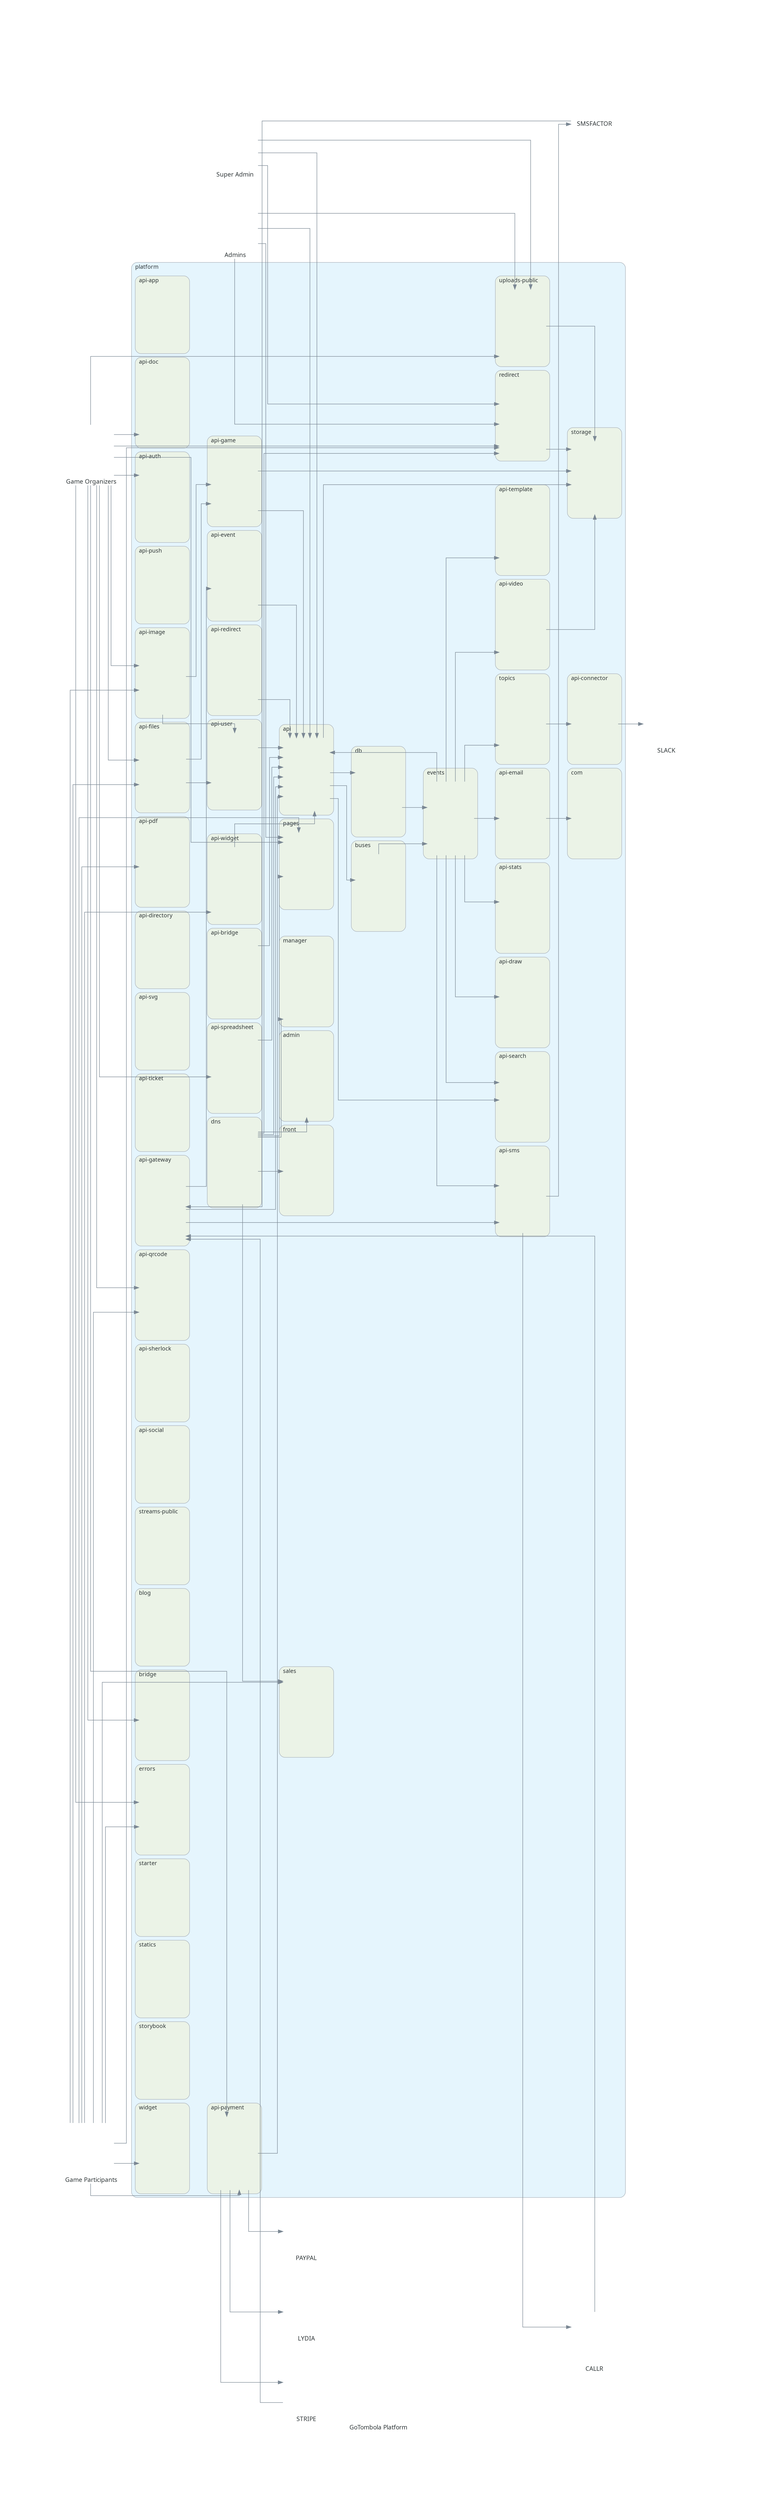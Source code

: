 digraph root {
	fontcolor="#2D3436";
	fontname="Sans-Serif";
	fontsize=13;
	label="GoTombola Platform";
	nodesep=0.6;
	pad=2;
	rankdir=LR;
	ranksep=0.75;
	splines=ortho;
	zlrqeusx->cweihvva[ color="#7B8894", dir=forward, fontcolor="#2D3436", fontname="Sans-Serif", fontsize=13 ];
	vtegytbz->ndfjffea[ color="#7B8894", dir=forward, fontcolor="#2D3436", fontname="Sans-Serif", fontsize=13 ];
	vtegytbz->omzfkkko[ color="#7B8894", dir=forward, fontcolor="#2D3436", fontname="Sans-Serif", fontsize=13 ];
	pwriyvpp->cweihvva[ color="#7B8894", dir=forward, fontcolor="#2D3436", fontname="Sans-Serif", fontsize=13 ];
	dshppzwz->awrobtlr[ color="#7B8894", dir=forward, fontcolor="#2D3436", fontname="Sans-Serif", fontsize=13 ];
	ndfjffea->yujkapzx[ color="#7B8894", dir=forward, fontcolor="#2D3436", fontname="Sans-Serif", fontsize=13 ];
	tvgnqexq->anqddglo[ color="#7B8894", dir=forward, fontcolor="#2D3436", fontname="Sans-Serif", fontsize=13 ];
	jtnekpcm->ydmuovns[ color="#7B8894", dir=forward, fontcolor="#2D3436", fontname="Sans-Serif", fontsize=13 ];
	jtnekpcm->vusjogva[ color="#7B8894", dir=forward, fontcolor="#2D3436", fontname="Sans-Serif", fontsize=13 ];
	psamqgad->yujkapzx[ color="#7B8894", dir=forward, fontcolor="#2D3436", fontname="Sans-Serif", fontsize=13 ];
	ehuibsit->lmcgrkta[ color="#7B8894", dir=forward, fontcolor="#2D3436", fontname="Sans-Serif", fontsize=13 ];
	lmcgrkta->hqeeugts[ color="#7B8894", dir=forward, fontcolor="#2D3436", fontname="Sans-Serif", fontsize=13 ];
	jjrbdcaw->jtnekpcm[ color="#7B8894", dir=forward, fontcolor="#2D3436", fontname="Sans-Serif", fontsize=13 ];
	pwriyvpp->jbenpkwd[ color="#7B8894", dir=forward, fontcolor="#2D3436", fontname="Sans-Serif", fontsize=13 ];
	jjrbdcaw->atoqwnqq[ color="#7B8894", dir=forward, fontcolor="#2D3436", fontname="Sans-Serif", fontsize=13 ];
	zlrqeusx->lcrdkknx[ color="#7B8894", dir=forward, fontcolor="#2D3436", fontname="Sans-Serif", fontsize=13 ];
	lmcgrkta->jtnekpcm[ color="#7B8894", dir=forward, fontcolor="#2D3436", fontname="Sans-Serif", fontsize=13 ];
	asurholl->psamqgad[ color="#7B8894", dir=forward, fontcolor="#2D3436", fontname="Sans-Serif", fontsize=13 ];
	zqvtewfi->dnjisxty[ color="#7B8894", dir=forward, fontcolor="#2D3436", fontname="Sans-Serif", fontsize=13 ];
	zlrqeusx->bvdbpedo[ color="#7B8894", dir=forward, fontcolor="#2D3436", fontname="Sans-Serif", fontsize=13 ];
	fzhdocra->jjrbdcaw[ color="#7B8894", dir=forward, fontcolor="#2D3436", fontname="Sans-Serif", fontsize=13 ];
	asurholl->vyfsjzle[ color="#7B8894", dir=forward, fontcolor="#2D3436", fontname="Sans-Serif", fontsize=13 ];
	pwriyvpp->psamqgad[ color="#7B8894", dir=forward, fontcolor="#2D3436", fontname="Sans-Serif", fontsize=13 ];
	jjrbdcaw->dshppzwz[ color="#7B8894", dir=forward, fontcolor="#2D3436", fontname="Sans-Serif", fontsize=13 ];
	asurholl->vtegytbz[ color="#7B8894", dir=forward, fontcolor="#2D3436", fontname="Sans-Serif", fontsize=13 ];
	dhlqnzpm->zdkdrcas[ color="#7B8894", dir=forward, fontcolor="#2D3436", fontname="Sans-Serif", fontsize=13 ];
	zlrqeusx->ryautnxf[ color="#7B8894", dir=forward, fontcolor="#2D3436", fontname="Sans-Serif", fontsize=13 ];
	zlrqeusx->twtcwvmv[ color="#7B8894", dir=forward, fontcolor="#2D3436", fontname="Sans-Serif", fontsize=13 ];
	zlrqeusx->hsedkcmc[ color="#7B8894", dir=forward, fontcolor="#2D3436", fontname="Sans-Serif", fontsize=13 ];
	hsedkcmc->ndfjffea[ color="#7B8894", dir=forward, fontcolor="#2D3436", fontname="Sans-Serif", fontsize=13 ];
	mxqrlfvs->atjxqula[ color="#7B8894", dir=forward, fontcolor="#2D3436", fontname="Sans-Serif", fontsize=13 ];
	vyfsjzle->tvgnqexq[ color="#7B8894", dir=forward, fontcolor="#2D3436", fontname="Sans-Serif", fontsize=13 ];
	tnmfwjht->psamqgad[ color="#7B8894", dir=forward, fontcolor="#2D3436", fontname="Sans-Serif", fontsize=13 ];
	zlrqeusx->xdyklzox[ color="#7B8894", dir=forward, fontcolor="#2D3436", fontname="Sans-Serif", fontsize=13 ];
	asurholl->xkodjtqe[ color="#7B8894", dir=forward, fontcolor="#2D3436", fontname="Sans-Serif", fontsize=13 ];
	asurholl->twtcwvmv[ color="#7B8894", dir=forward, fontcolor="#2D3436", fontname="Sans-Serif", fontsize=13 ];
	ndfjffea->tvgnqexq[ color="#7B8894", dir=forward, fontcolor="#2D3436", fontname="Sans-Serif", fontsize=13 ];
	atoqwnqq->yujkapzx[ color="#7B8894", dir=forward, fontcolor="#2D3436", fontname="Sans-Serif", fontsize=13 ];
	hqeeugts->tvgnqexq[ color="#7B8894", dir=forward, fontcolor="#2D3436", fontname="Sans-Serif", fontsize=13 ];
	mxqrlfvs->jbenpkwd[ color="#7B8894", dir=forward, fontcolor="#2D3436", fontname="Sans-Serif", fontsize=13 ];
	asurholl->hsedkcmc[ color="#7B8894", dir=forward, fontcolor="#2D3436", fontname="Sans-Serif", fontsize=13 ];
	mxqrlfvs->ryautnxf[ color="#7B8894", dir=forward, fontcolor="#2D3436", fontname="Sans-Serif", fontsize=13 ];
	zqvtewfi->eytfauxr[ color="#7B8894", dir=forward, fontcolor="#2D3436", fontname="Sans-Serif", fontsize=13 ];
	jjrbdcaw->jgrwqvuz[ color="#7B8894", dir=forward, fontcolor="#2D3436", fontname="Sans-Serif", fontsize=13 ];
	mxqrlfvs->cweihvva[ color="#7B8894", dir=forward, fontcolor="#2D3436", fontname="Sans-Serif", fontsize=13 ];
	jjrbdcaw->tvgnqexq[ color="#7B8894", dir=forward, fontcolor="#2D3436", fontname="Sans-Serif", fontsize=13 ];
	mxqrlfvs->tvgnqexq[ color="#7B8894", dir=forward, fontcolor="#2D3436", fontname="Sans-Serif", fontsize=13 ];
	eefcveek->tvgnqexq[ color="#7B8894", dir=forward, fontcolor="#2D3436", fontname="Sans-Serif", fontsize=13 ];
	anqddglo->jjrbdcaw[ color="#7B8894", dir=forward, fontcolor="#2D3436", fontname="Sans-Serif", fontsize=13 ];
	tvgnqexq->yujkapzx[ color="#7B8894", dir=forward, fontcolor="#2D3436", fontname="Sans-Serif", fontsize=13 ];
	zlrqeusx->jbenpkwd[ color="#7B8894", dir=forward, fontcolor="#2D3436", fontname="Sans-Serif", fontsize=13 ];
	zqvtewfi->ehuibsit[ color="#7B8894", dir=forward, fontcolor="#2D3436", fontname="Sans-Serif", fontsize=13 ];
	tnmfwjht->tvgnqexq[ color="#7B8894", dir=forward, fontcolor="#2D3436", fontname="Sans-Serif", fontsize=13 ];
	jjrbdcaw->dhlqnzpm[ color="#7B8894", dir=forward, fontcolor="#2D3436", fontname="Sans-Serif", fontsize=13 ];
	lmcgrkta->tvgnqexq[ color="#7B8894", dir=forward, fontcolor="#2D3436", fontname="Sans-Serif", fontsize=13 ];
	tvgnqexq->yrimqiaj[ color="#7B8894", dir=forward, fontcolor="#2D3436", fontname="Sans-Serif", fontsize=13 ];
	zlrqeusx->xkodjtqe[ color="#7B8894", dir=forward, fontcolor="#2D3436", fontname="Sans-Serif", fontsize=13 ];
	vusjogva->lmcgrkta[ color="#7B8894", dir=forward, fontcolor="#2D3436", fontname="Sans-Serif", fontsize=13 ];
	jjrbdcaw->ptbqefqi[ color="#7B8894", dir=forward, fontcolor="#2D3436", fontname="Sans-Serif", fontsize=13 ];
	hsedkcmc->omzfkkko[ color="#7B8894", dir=forward, fontcolor="#2D3436", fontname="Sans-Serif", fontsize=13 ];
	zdkdrcas->jwseicfb[ color="#7B8894", dir=forward, fontcolor="#2D3436", fontname="Sans-Serif", fontsize=13 ];
	zqvtewfi->tvgnqexq[ color="#7B8894", dir=forward, fontcolor="#2D3436", fontname="Sans-Serif", fontsize=13 ];
	jjrbdcaw->yrimqiaj[ color="#7B8894", dir=forward, fontcolor="#2D3436", fontname="Sans-Serif", fontsize=13 ];
	asurholl->jbenpkwd[ color="#7B8894", dir=forward, fontcolor="#2D3436", fontname="Sans-Serif", fontsize=13 ];
	pwriyvpp->tvgnqexq[ color="#7B8894", dir=forward, fontcolor="#2D3436", fontname="Sans-Serif", fontsize=13 ];
	mxqrlfvs->pjmjbyxu[ color="#7B8894", dir=forward, fontcolor="#2D3436", fontname="Sans-Serif", fontsize=13 ];
	tnmfwjht->cweihvva[ color="#7B8894", dir=forward, fontcolor="#2D3436", fontname="Sans-Serif", fontsize=13 ];
	asurholl->guxnheqp[ color="#7B8894", dir=forward, fontcolor="#2D3436", fontname="Sans-Serif", fontsize=13 ];
	zlrqeusx->vtegytbz[ color="#7B8894", dir=forward, fontcolor="#2D3436", fontname="Sans-Serif", fontsize=13 ];
	asurholl->cweihvva[ color="#7B8894", dir=forward, fontcolor="#2D3436", fontname="Sans-Serif", fontsize=13 ];
	asurholl->jthfrwkb[ color="#7B8894", dir=forward, fontcolor="#2D3436", fontname="Sans-Serif", fontsize=13 ];
	asurholl->zqvtewfi[ color="#7B8894", dir=forward, fontcolor="#2D3436", fontname="Sans-Serif", fontsize=13 ];
	lcrdkknx->tvgnqexq[ color="#7B8894", dir=forward, fontcolor="#2D3436", fontname="Sans-Serif", fontsize=13 ];
	zlrqeusx->zqvtewfi[ color="#7B8894", dir=forward, fontcolor="#2D3436", fontname="Sans-Serif", fontsize=13 ];
	qvnpgbyr->tvgnqexq[ color="#7B8894", dir=forward, fontcolor="#2D3436", fontname="Sans-Serif", fontsize=13 ];
	jjrbdcaw->sbetocxh[ color="#7B8894", dir=forward, fontcolor="#2D3436", fontname="Sans-Serif", fontsize=13 ];
	omzfkkko->tvgnqexq[ color="#7B8894", dir=forward, fontcolor="#2D3436", fontname="Sans-Serif", fontsize=13 ];
	cweihvva->yujkapzx[ color="#7B8894", dir=forward, fontcolor="#2D3436", fontname="Sans-Serif", fontsize=13 ];
	mxqrlfvs->clfxjowt[ color="#7B8894", dir=forward, fontcolor="#2D3436", fontname="Sans-Serif", fontsize=13 ];
	tvgnqexq->fzhdocra[ color="#7B8894", dir=forward, fontcolor="#2D3436", fontname="Sans-Serif", fontsize=13 ];
	asurholl->rvicvlhf[ color="#7B8894", dir=forward, fontcolor="#2D3436", fontname="Sans-Serif", fontsize=13 ];
	ydmuovns->lmcgrkta[ color="#7B8894", dir=forward, fontcolor="#2D3436", fontname="Sans-Serif", fontsize=13 ];
	subgraph cluster_platform {
	bgcolor="#E5F5FD";
	fontcolor="#2D3436";
	fontname="Sans-Serif";
	fontsize=12;
	label=platform;
	labeljust=l;
	pencolor="#AEB6BE";
	shape=box;
	style=rounded;
	subgraph "clusterapi-app" {
	bgcolor="#EBF3E7";
	fontcolor="#2D3436";
	fontname="Sans-Serif";
	fontsize=12;
	label="api-app";
	labeljust=l;
	pencolor="#AEB6BE";
	shape=box;
	style=rounded;
	uepwfaui [ fixedsize=true, fontcolor=white, fontname="Sans-Serif", fontsize=0, height=1.7999999999999998, image="assets/aws/compute/lambda.png", imagescale=true, label=_, labelloc=none, shape=none, style=rounded, width=1.4 ];

}
;
	subgraph "clusterapi-auth" {
	bgcolor="#EBF3E7";
	fontcolor="#2D3436";
	fontname="Sans-Serif";
	fontsize=12;
	label="api-auth";
	labeljust=l;
	pencolor="#AEB6BE";
	shape=box;
	style=rounded;
	guxnheqp [ fixedsize=true, fontcolor=white, fontname="Sans-Serif", fontsize=0, height=2.1999999999999997, image="assets/aws/compute/lambda.png", imagescale=true, label=_, labelloc=none, shape=none, style=rounded, width=1.4 ];

}
;
	subgraph "clusterapi-bridge" {
	bgcolor="#EBF3E7";
	fontcolor="#2D3436";
	fontname="Sans-Serif";
	fontsize=12;
	label="api-bridge";
	labeljust=l;
	pencolor="#AEB6BE";
	shape=box;
	style=rounded;
	eefcveek [ fixedsize=true, fontcolor=white, fontname="Sans-Serif", fontsize=0, height=2.1999999999999997, image="assets/aws/compute/lambda.png", imagescale=true, label=_, labelloc=none, shape=none, style=rounded, width=1.4 ];

}
;
	subgraph "clusterapi-connector" {
	bgcolor="#EBF3E7";
	fontcolor="#2D3436";
	fontname="Sans-Serif";
	fontsize=12;
	label="api-connector";
	labeljust=l;
	pencolor="#AEB6BE";
	shape=box;
	style=rounded;
	zdkdrcas [ fixedsize=true, fontcolor=white, fontname="Sans-Serif", fontsize=0, height=2.1999999999999997, image="assets/aws/compute/lambda.png", imagescale=true, label=_, labelloc=none, shape=none, style=rounded, width=1.4 ];

}
;
	subgraph "clusterapi-directory" {
	bgcolor="#EBF3E7";
	fontcolor="#2D3436";
	fontname="Sans-Serif";
	fontsize=12;
	label="api-directory";
	labeljust=l;
	pencolor="#AEB6BE";
	shape=box;
	style=rounded;
	faeuiyxj [ fixedsize=true, fontcolor=white, fontname="Sans-Serif", fontsize=0, height=1.7999999999999998, image="assets/aws/compute/lambda.png", imagescale=true, label=_, labelloc=none, shape=none, style=rounded, width=1.4 ];

}
;
	subgraph "clusterapi-doc" {
	bgcolor="#EBF3E7";
	fontcolor="#2D3436";
	fontname="Sans-Serif";
	fontsize=12;
	label="api-doc";
	labeljust=l;
	pencolor="#AEB6BE";
	shape=box;
	style=rounded;
	rvicvlhf [ fixedsize=true, fontcolor=white, fontname="Sans-Serif", fontsize=0, height=2.1999999999999997, image="assets/aws/compute/lambda.png", imagescale=true, label=_, labelloc=none, shape=none, style=rounded, width=1.4 ];

}
;
	subgraph "clusterapi-draw" {
	bgcolor="#EBF3E7";
	fontcolor="#2D3436";
	fontname="Sans-Serif";
	fontsize=12;
	label="api-draw";
	labeljust=l;
	pencolor="#AEB6BE";
	shape=box;
	style=rounded;
	ptbqefqi [ fixedsize=true, fontcolor=white, fontname="Sans-Serif", fontsize=0, height=2.1999999999999997, image="assets/aws/compute/lambda.png", imagescale=true, label=_, labelloc=none, shape=none, style=rounded, width=1.4 ];

}
;
	subgraph "clusterapi-email" {
	bgcolor="#EBF3E7";
	fontcolor="#2D3436";
	fontname="Sans-Serif";
	fontsize=12;
	label="api-email";
	labeljust=l;
	pencolor="#AEB6BE";
	shape=box;
	style=rounded;
	dshppzwz [ fixedsize=true, fontcolor=white, fontname="Sans-Serif", fontsize=0, height=2.1999999999999997, image="assets/aws/compute/lambda.png", imagescale=true, label=_, labelloc=none, shape=none, style=rounded, width=1.4 ];

}
;
	subgraph "clusterapi-event" {
	bgcolor="#EBF3E7";
	fontcolor="#2D3436";
	fontname="Sans-Serif";
	fontsize=12;
	label="api-event";
	labeljust=l;
	pencolor="#AEB6BE";
	shape=box;
	style=rounded;
	hqeeugts [ fixedsize=true, fontcolor=white, fontname="Sans-Serif", fontsize=0, height=2.1999999999999997, image="assets/aws/compute/lambda.png", imagescale=true, label=_, labelloc=none, shape=none, style=rounded, width=1.4 ];

}
;
	subgraph "clusterapi-files" {
	bgcolor="#EBF3E7";
	fontcolor="#2D3436";
	fontname="Sans-Serif";
	fontsize=12;
	label="api-files";
	labeljust=l;
	pencolor="#AEB6BE";
	shape=box;
	style=rounded;
	hsedkcmc [ fixedsize=true, fontcolor=white, fontname="Sans-Serif", fontsize=0, height=2.1999999999999997, image="assets/aws/compute/lambda.png", imagescale=true, label=_, labelloc=none, shape=none, style=rounded, width=1.4 ];

}
;
	subgraph "clusterapi-game" {
	bgcolor="#EBF3E7";
	fontcolor="#2D3436";
	fontname="Sans-Serif";
	fontsize=12;
	label="api-game";
	labeljust=l;
	pencolor="#AEB6BE";
	shape=box;
	style=rounded;
	ndfjffea [ fixedsize=true, fontcolor=white, fontname="Sans-Serif", fontsize=0, height=2.1999999999999997, image="assets/aws/compute/lambda.png", imagescale=true, label=_, labelloc=none, shape=none, style=rounded, width=1.4 ];

}
;
	subgraph "clusterapi-gateway" {
	bgcolor="#EBF3E7";
	fontcolor="#2D3436";
	fontname="Sans-Serif";
	fontsize=12;
	label="api-gateway";
	labeljust=l;
	pencolor="#AEB6BE";
	shape=box;
	style=rounded;
	lmcgrkta [ fixedsize=true, fontcolor=white, fontname="Sans-Serif", fontsize=0, height=2.1999999999999997, image="assets/aws/compute/lambda.png", imagescale=true, label=_, labelloc=none, shape=none, style=rounded, width=1.4 ];

}
;
	subgraph "clusterapi-image" {
	bgcolor="#EBF3E7";
	fontcolor="#2D3436";
	fontname="Sans-Serif";
	fontsize=12;
	label="api-image";
	labeljust=l;
	pencolor="#AEB6BE";
	shape=box;
	style=rounded;
	vtegytbz [ fixedsize=true, fontcolor=white, fontname="Sans-Serif", fontsize=0, height=2.1999999999999997, image="assets/aws/compute/lambda.png", imagescale=true, label=_, labelloc=none, shape=none, style=rounded, width=1.4 ];

}
;
	subgraph "clusterapi-payment" {
	bgcolor="#EBF3E7";
	fontcolor="#2D3436";
	fontname="Sans-Serif";
	fontsize=12;
	label="api-payment";
	labeljust=l;
	pencolor="#AEB6BE";
	shape=box;
	style=rounded;
	zqvtewfi [ fixedsize=true, fontcolor=white, fontname="Sans-Serif", fontsize=0, height=2.1999999999999997, image="assets/aws/compute/lambda.png", imagescale=true, label=_, labelloc=none, shape=none, style=rounded, width=1.4 ];

}
;
	subgraph "clusterapi-pdf" {
	bgcolor="#EBF3E7";
	fontcolor="#2D3436";
	fontname="Sans-Serif";
	fontsize=12;
	label="api-pdf";
	labeljust=l;
	pencolor="#AEB6BE";
	shape=box;
	style=rounded;
	xdyklzox [ fixedsize=true, fontcolor=white, fontname="Sans-Serif", fontsize=0, height=2.1999999999999997, image="assets/aws/compute/lambda.png", imagescale=true, label=_, labelloc=none, shape=none, style=rounded, width=1.4 ];

}
;
	subgraph "clusterapi-push" {
	bgcolor="#EBF3E7";
	fontcolor="#2D3436";
	fontname="Sans-Serif";
	fontsize=12;
	label="api-push";
	labeljust=l;
	pencolor="#AEB6BE";
	shape=box;
	style=rounded;
	rhnqyzuo [ fixedsize=true, fontcolor=white, fontname="Sans-Serif", fontsize=0, height=1.7999999999999998, image="assets/aws/compute/lambda.png", imagescale=true, label=_, labelloc=none, shape=none, style=rounded, width=1.4 ];

}
;
	subgraph "clusterapi-qrcode" {
	bgcolor="#EBF3E7";
	fontcolor="#2D3436";
	fontname="Sans-Serif";
	fontsize=12;
	label="api-qrcode";
	labeljust=l;
	pencolor="#AEB6BE";
	shape=box;
	style=rounded;
	xkodjtqe [ fixedsize=true, fontcolor=white, fontname="Sans-Serif", fontsize=0, height=2.1999999999999997, image="assets/aws/compute/lambda.png", imagescale=true, label=_, labelloc=none, shape=none, style=rounded, width=1.4 ];

}
;
	subgraph "clusterapi-redirect" {
	bgcolor="#EBF3E7";
	fontcolor="#2D3436";
	fontname="Sans-Serif";
	fontsize=12;
	label="api-redirect";
	labeljust=l;
	pencolor="#AEB6BE";
	shape=box;
	style=rounded;
	qvnpgbyr [ fixedsize=true, fontcolor=white, fontname="Sans-Serif", fontsize=0, height=2.1999999999999997, image="assets/aws/compute/lambda.png", imagescale=true, label=_, labelloc=none, shape=none, style=rounded, width=1.4 ];

}
;
	subgraph "clusterapi-search" {
	bgcolor="#EBF3E7";
	fontcolor="#2D3436";
	fontname="Sans-Serif";
	fontsize=12;
	label="api-search";
	labeljust=l;
	pencolor="#AEB6BE";
	shape=box;
	style=rounded;
	yrimqiaj [ fixedsize=true, fontcolor=white, fontname="Sans-Serif", fontsize=0, height=2.1999999999999997, image="assets/custom/aws-opensearch-cluster.png", imagescale=true, label=_, labelloc=none, shape=none, style=rounded, width=1.4 ];

}
;
	subgraph "clusterapi-sherlock" {
	bgcolor="#EBF3E7";
	fontcolor="#2D3436";
	fontname="Sans-Serif";
	fontsize=12;
	label="api-sherlock";
	labeljust=l;
	pencolor="#AEB6BE";
	shape=box;
	style=rounded;
	sghfwvir [ fixedsize=true, fontcolor=white, fontname="Sans-Serif", fontsize=0, height=1.7999999999999998, image="assets/aws/compute/lambda.png", imagescale=true, label=_, labelloc=none, shape=none, style=rounded, width=1.4 ];

}
;
	subgraph "clusterapi-sms" {
	bgcolor="#EBF3E7";
	fontcolor="#2D3436";
	fontname="Sans-Serif";
	fontsize=12;
	label="api-sms";
	labeljust=l;
	pencolor="#AEB6BE";
	shape=box;
	style=rounded;
	jtnekpcm [ fixedsize=true, fontcolor=white, fontname="Sans-Serif", fontsize=0, height=2.1999999999999997, image="assets/aws/compute/lambda.png", imagescale=true, label=_, labelloc=none, shape=none, style=rounded, width=1.4 ];

}
;
	subgraph "clusterapi-social" {
	bgcolor="#EBF3E7";
	fontcolor="#2D3436";
	fontname="Sans-Serif";
	fontsize=12;
	label="api-social";
	labeljust=l;
	pencolor="#AEB6BE";
	shape=box;
	style=rounded;
	yubcyipz [ fixedsize=true, fontcolor=white, fontname="Sans-Serif", fontsize=0, height=1.7999999999999998, image="assets/aws/compute/lambda.png", imagescale=true, label=_, labelloc=none, shape=none, style=rounded, width=1.4 ];

}
;
	subgraph "clusterapi-spreadsheet" {
	bgcolor="#EBF3E7";
	fontcolor="#2D3436";
	fontname="Sans-Serif";
	fontsize=12;
	label="api-spreadsheet";
	labeljust=l;
	pencolor="#AEB6BE";
	shape=box;
	style=rounded;
	vyfsjzle [ fixedsize=true, fontcolor=white, fontname="Sans-Serif", fontsize=0, height=2.1999999999999997, image="assets/aws/compute/lambda.png", imagescale=true, label=_, labelloc=none, shape=none, style=rounded, width=1.4 ];

}
;
	subgraph "clusterapi-stats" {
	bgcolor="#EBF3E7";
	fontcolor="#2D3436";
	fontname="Sans-Serif";
	fontsize=12;
	label="api-stats";
	labeljust=l;
	pencolor="#AEB6BE";
	shape=box;
	style=rounded;
	sbetocxh [ fixedsize=true, fontcolor=white, fontname="Sans-Serif", fontsize=0, height=2.1999999999999997, image="assets/aws/compute/lambda.png", imagescale=true, label=_, labelloc=none, shape=none, style=rounded, width=1.4 ];

}
;
	subgraph "clusterapi-svg" {
	bgcolor="#EBF3E7";
	fontcolor="#2D3436";
	fontname="Sans-Serif";
	fontsize=12;
	label="api-svg";
	labeljust=l;
	pencolor="#AEB6BE";
	shape=box;
	style=rounded;
	djueuest [ fixedsize=true, fontcolor=white, fontname="Sans-Serif", fontsize=0, height=1.7999999999999998, image="assets/aws/compute/lambda.png", imagescale=true, label=_, labelloc=none, shape=none, style=rounded, width=1.4 ];

}
;
	subgraph "clusterapi-template" {
	bgcolor="#EBF3E7";
	fontcolor="#2D3436";
	fontname="Sans-Serif";
	fontsize=12;
	label="api-template";
	labeljust=l;
	pencolor="#AEB6BE";
	shape=box;
	style=rounded;
	jgrwqvuz [ fixedsize=true, fontcolor=white, fontname="Sans-Serif", fontsize=0, height=2.1999999999999997, image="assets/aws/compute/lambda.png", imagescale=true, label=_, labelloc=none, shape=none, style=rounded, width=1.4 ];

}
;
	subgraph "clusterapi-ticket" {
	bgcolor="#EBF3E7";
	fontcolor="#2D3436";
	fontname="Sans-Serif";
	fontsize=12;
	label="api-ticket";
	labeljust=l;
	pencolor="#AEB6BE";
	shape=box;
	style=rounded;
	yauwsvcg [ fixedsize=true, fontcolor=white, fontname="Sans-Serif", fontsize=0, height=1.7999999999999998, image="assets/aws/compute/lambda.png", imagescale=true, label=_, labelloc=none, shape=none, style=rounded, width=1.4 ];

}
;
	subgraph "clusterapi-user" {
	bgcolor="#EBF3E7";
	fontcolor="#2D3436";
	fontname="Sans-Serif";
	fontsize=12;
	label="api-user";
	labeljust=l;
	pencolor="#AEB6BE";
	shape=box;
	style=rounded;
	omzfkkko [ fixedsize=true, fontcolor=white, fontname="Sans-Serif", fontsize=0, height=2.1999999999999997, image="assets/aws/compute/lambda.png", imagescale=true, label=_, labelloc=none, shape=none, style=rounded, width=1.4 ];

}
;
	subgraph "clusterapi-video" {
	bgcolor="#EBF3E7";
	fontcolor="#2D3436";
	fontname="Sans-Serif";
	fontsize=12;
	label="api-video";
	labeljust=l;
	pencolor="#AEB6BE";
	shape=box;
	style=rounded;
	atoqwnqq [ fixedsize=true, fontcolor=white, fontname="Sans-Serif", fontsize=0, height=2.1999999999999997, image="assets/aws/compute/lambda.png", imagescale=true, label=_, labelloc=none, shape=none, style=rounded, width=1.4 ];

}
;
	subgraph "clusterapi-widget" {
	bgcolor="#EBF3E7";
	fontcolor="#2D3436";
	fontname="Sans-Serif";
	fontsize=12;
	label="api-widget";
	labeljust=l;
	pencolor="#AEB6BE";
	shape=box;
	style=rounded;
	lcrdkknx [ fixedsize=true, fontcolor=white, fontname="Sans-Serif", fontsize=0, height=2.1999999999999997, image="assets/aws/compute/lambda.png", imagescale=true, label=_, labelloc=none, shape=none, style=rounded, width=1.4 ];

}
;
	subgraph "clusterlambda-layers" {
	bgcolor="#EBF3E7";
	fontcolor="#2D3436";
	fontname="Sans-Serif";
	fontsize=12;
	label="lambda-layers";
	labeljust=l;
	pencolor="#AEB6BE";
	shape=box;
	style=rounded;

}
;
	subgraph "clusterlambda-registry" {
	bgcolor="#EBF3E7";
	fontcolor="#2D3436";
	fontname="Sans-Serif";
	fontsize=12;
	label="lambda-registry";
	labeljust=l;
	pencolor="#AEB6BE";
	shape=box;
	style=rounded;

}
;
	subgraph "clusterstreams-public" {
	bgcolor="#EBF3E7";
	fontcolor="#2D3436";
	fontname="Sans-Serif";
	fontsize=12;
	label="streams-public";
	labeljust=l;
	pencolor="#AEB6BE";
	shape=box;
	style=rounded;
	idxwqrrt [ fixedsize=true, fontcolor=white, fontname="Sans-Serif", fontsize=0, height=1.7999999999999998, image="assets/custom/aws-lambda-edge.png", imagescale=true, label=_, labelloc=none, shape=none, style=rounded, width=1.4 ];

}
;
	subgraph "clusteruploads-public" {
	bgcolor="#EBF3E7";
	fontcolor="#2D3436";
	fontname="Sans-Serif";
	fontsize=12;
	label="uploads-public";
	labeljust=l;
	pencolor="#AEB6BE";
	shape=box;
	style=rounded;
	psamqgad [ fixedsize=true, fontcolor=white, fontname="Sans-Serif", fontsize=0, height=2.1999999999999997, image="assets/custom/aws-lambda-edge.png", imagescale=true, label=_, labelloc=none, shape=none, style=rounded, width=1.4 ];

}
;
	subgraph clusteradmin {
	bgcolor="#EBF3E7";
	fontcolor="#2D3436";
	fontname="Sans-Serif";
	fontsize=12;
	label=admin;
	labeljust=l;
	pencolor="#AEB6BE";
	shape=box;
	style=rounded;
	atjxqula [ fixedsize=true, fontcolor=white, fontname="Sans-Serif", fontsize=0, height=2.1999999999999997, image="assets/custom/framework-create-react-app.png", imagescale=true, label=_, labelloc=none, shape=none, style=rounded, width=1.4 ];

}
;
	subgraph clusterapi {
	bgcolor="#EBF3E7";
	fontcolor="#2D3436";
	fontname="Sans-Serif";
	fontsize=12;
	label=api;
	labeljust=l;
	pencolor="#AEB6BE";
	shape=box;
	style=rounded;
	tvgnqexq [ fixedsize=true, fontcolor=white, fontname="Sans-Serif", fontsize=0, height=2.1999999999999997, image="assets/aws/compute/lambda.png", imagescale=true, label=_, labelloc=none, shape=none, style=rounded, width=1.4 ];

}
;
	subgraph clusterblog {
	bgcolor="#EBF3E7";
	fontcolor="#2D3436";
	fontname="Sans-Serif";
	fontsize=12;
	label=blog;
	labeljust=l;
	pencolor="#AEB6BE";
	shape=box;
	style=rounded;
	muwuxgtx [ fixedsize=true, fontcolor=white, fontname="Sans-Serif", fontsize=0, height=1.7999999999999998, image="assets/aws/network/cloudfront.png", imagescale=true, label=_, labelloc=none, shape=none, style=rounded, width=1.4 ];

}
;
	subgraph clusterbridge {
	bgcolor="#EBF3E7";
	fontcolor="#2D3436";
	fontname="Sans-Serif";
	fontsize=12;
	label=bridge;
	labeljust=l;
	pencolor="#AEB6BE";
	shape=box;
	style=rounded;
	jthfrwkb [ fixedsize=true, fontcolor=white, fontname="Sans-Serif", fontsize=0, height=2.1999999999999997, image="assets/aws/network/cloudfront.png", imagescale=true, label=_, labelloc=none, shape=none, style=rounded, width=1.4 ];

}
;
	subgraph clusterbuses {
	bgcolor="#EBF3E7";
	fontcolor="#2D3436";
	fontname="Sans-Serif";
	fontsize=12;
	label=buses;
	labeljust=l;
	pencolor="#AEB6BE";
	shape=box;
	style=rounded;
	anqddglo [ fixedsize=true, fontcolor=white, fontname="Sans-Serif", fontsize=0, height=2.1999999999999997, image="assets/aws/integration/eventbridge.png", imagescale=true, label=_, labelloc=none, shape=none, style=rounded, width=1.4 ];

}
;
	subgraph clustercom {
	bgcolor="#EBF3E7";
	fontcolor="#2D3436";
	fontname="Sans-Serif";
	fontsize=12;
	label=com;
	labeljust=l;
	pencolor="#AEB6BE";
	shape=box;
	style=rounded;
	awrobtlr [ fixedsize=true, fontcolor=white, fontname="Sans-Serif", fontsize=0, height=2.1999999999999997, image="assets/aws/engagement/simple-email-service-ses.png", imagescale=true, label=_, labelloc=none, shape=none, style=rounded, width=1.4 ];

}
;
	subgraph clusterdb {
	bgcolor="#EBF3E7";
	fontcolor="#2D3436";
	fontname="Sans-Serif";
	fontsize=12;
	label=db;
	labeljust=l;
	pencolor="#AEB6BE";
	shape=box;
	style=rounded;
	fzhdocra [ fixedsize=true, fontcolor=white, fontname="Sans-Serif", fontsize=0, height=2.1999999999999997, image="assets/aws/database/dynamodb-table.png", imagescale=true, label=_, labelloc=none, shape=none, style=rounded, width=1.4 ];

}
;
	subgraph clusterdns {
	bgcolor="#EBF3E7";
	fontcolor="#2D3436";
	fontname="Sans-Serif";
	fontsize=12;
	label=dns;
	labeljust=l;
	pencolor="#AEB6BE";
	shape=box;
	style=rounded;
	mxqrlfvs [ fixedsize=true, fontcolor=white, fontname="Sans-Serif", fontsize=0, height=2.1999999999999997, image="assets/aws/network/route-53.png", imagescale=true, label=_, labelloc=none, shape=none, style=rounded, width=1.4 ];

}
;
	subgraph clustererrors {
	bgcolor="#EBF3E7";
	fontcolor="#2D3436";
	fontname="Sans-Serif";
	fontsize=12;
	label=errors;
	labeljust=l;
	pencolor="#AEB6BE";
	shape=box;
	style=rounded;
	twtcwvmv [ fixedsize=true, fontcolor=white, fontname="Sans-Serif", fontsize=0, height=2.1999999999999997, image="assets/aws/compute/lambda.png", imagescale=true, label=_, labelloc=none, shape=none, style=rounded, width=1.4 ];

}
;
	subgraph clusterevents {
	bgcolor="#EBF3E7";
	fontcolor="#2D3436";
	fontname="Sans-Serif";
	fontsize=12;
	label=events;
	labeljust=l;
	pencolor="#AEB6BE";
	shape=box;
	style=rounded;
	jjrbdcaw [ fixedsize=true, fontcolor=white, fontname="Sans-Serif", fontsize=0, height=2.1999999999999997, image="assets/aws/compute/lambda.png", imagescale=true, label=_, labelloc=none, shape=none, style=rounded, width=1.4 ];

}
;
	subgraph clusterfront {
	bgcolor="#EBF3E7";
	fontcolor="#2D3436";
	fontname="Sans-Serif";
	fontsize=12;
	label=front;
	labeljust=l;
	pencolor="#AEB6BE";
	shape=box;
	style=rounded;
	clfxjowt [ fixedsize=true, fontcolor=white, fontname="Sans-Serif", fontsize=0, height=2.1999999999999997, image="assets/aws/network/cloudfront.png", imagescale=true, label=_, labelloc=none, shape=none, style=rounded, width=1.4 ];

}
;
	subgraph clustermanager {
	bgcolor="#EBF3E7";
	fontcolor="#2D3436";
	fontname="Sans-Serif";
	fontsize=12;
	label=manager;
	labeljust=l;
	pencolor="#AEB6BE";
	shape=box;
	style=rounded;
	pjmjbyxu [ fixedsize=true, fontcolor=white, fontname="Sans-Serif", fontsize=0, height=2.1999999999999997, image="assets/custom/framework-create-react-app.png", imagescale=true, label=_, labelloc=none, shape=none, style=rounded, width=1.4 ];

}
;
	subgraph clusterpages {
	bgcolor="#EBF3E7";
	fontcolor="#2D3436";
	fontname="Sans-Serif";
	fontsize=12;
	label=pages;
	labeljust=l;
	pencolor="#AEB6BE";
	shape=box;
	style=rounded;
	jbenpkwd [ fixedsize=true, fontcolor=white, fontname="Sans-Serif", fontsize=0, height=2.1999999999999997, image="assets/aws/compute/lambda.png", imagescale=true, label=_, labelloc=none, shape=none, style=rounded, width=1.4 ];

}
;
	subgraph clusterredirect {
	bgcolor="#EBF3E7";
	fontcolor="#2D3436";
	fontname="Sans-Serif";
	fontsize=12;
	label=redirect;
	labeljust=l;
	pencolor="#AEB6BE";
	shape=box;
	style=rounded;
	cweihvva [ fixedsize=true, fontcolor=white, fontname="Sans-Serif", fontsize=0, height=2.1999999999999997, image="assets/custom/aws-lambda-edge.png", imagescale=true, label=_, labelloc=none, shape=none, style=rounded, width=1.4 ];

}
;
	subgraph clustersales {
	bgcolor="#EBF3E7";
	fontcolor="#2D3436";
	fontname="Sans-Serif";
	fontsize=12;
	label=sales;
	labeljust=l;
	pencolor="#AEB6BE";
	shape=box;
	style=rounded;
	ryautnxf [ fixedsize=true, fontcolor=white, fontname="Sans-Serif", fontsize=0, height=2.1999999999999997, image="assets/aws/compute/lambda.png", imagescale=true, label=_, labelloc=none, shape=none, style=rounded, width=1.4 ];

}
;
	subgraph clusterstarter {
	bgcolor="#EBF3E7";
	fontcolor="#2D3436";
	fontname="Sans-Serif";
	fontsize=12;
	label=starter;
	labeljust=l;
	pencolor="#AEB6BE";
	shape=box;
	style=rounded;
	lrbhyewj [ fixedsize=true, fontcolor=white, fontname="Sans-Serif", fontsize=0, height=1.7999999999999998, image="assets/aws/network/cloudfront.png", imagescale=true, label=_, labelloc=none, shape=none, style=rounded, width=1.4 ];

}
;
	subgraph clusterstatics {
	bgcolor="#EBF3E7";
	fontcolor="#2D3436";
	fontname="Sans-Serif";
	fontsize=12;
	label=statics;
	labeljust=l;
	pencolor="#AEB6BE";
	shape=box;
	style=rounded;
	peybvdiq [ fixedsize=true, fontcolor=white, fontname="Sans-Serif", fontsize=0, height=1.7999999999999998, image="assets/aws/network/cloudfront.png", imagescale=true, label=_, labelloc=none, shape=none, style=rounded, width=1.4 ];

}
;
	subgraph clusterstorage {
	bgcolor="#EBF3E7";
	fontcolor="#2D3436";
	fontname="Sans-Serif";
	fontsize=12;
	label=storage;
	labeljust=l;
	pencolor="#AEB6BE";
	shape=box;
	style=rounded;
	yujkapzx [ fixedsize=true, fontcolor=white, fontname="Sans-Serif", fontsize=0, height=2.1999999999999997, image="assets/aws/storage/simple-storage-service-s3.png", imagescale=true, label=_, labelloc=none, shape=none, style=rounded, width=1.4 ];

}
;
	subgraph clusterstorybook {
	bgcolor="#EBF3E7";
	fontcolor="#2D3436";
	fontname="Sans-Serif";
	fontsize=12;
	label=storybook;
	labeljust=l;
	pencolor="#AEB6BE";
	shape=box;
	style=rounded;
	kkuzoonw [ fixedsize=true, fontcolor=white, fontname="Sans-Serif", fontsize=0, height=1.7999999999999998, image="assets/aws/network/cloudfront.png", imagescale=true, label=_, labelloc=none, shape=none, style=rounded, width=1.4 ];

}
;
	subgraph clustersubscriptions {
	bgcolor="#EBF3E7";
	fontcolor="#2D3436";
	fontname="Sans-Serif";
	fontsize=12;
	label=subscriptions;
	labeljust=l;
	pencolor="#AEB6BE";
	shape=box;
	style=rounded;

}
;
	subgraph clustertopics {
	bgcolor="#EBF3E7";
	fontcolor="#2D3436";
	fontname="Sans-Serif";
	fontsize=12;
	label=topics;
	labeljust=l;
	pencolor="#AEB6BE";
	shape=box;
	style=rounded;
	dhlqnzpm [ fixedsize=true, fontcolor=white, fontname="Sans-Serif", fontsize=0, height=2.1999999999999997, image="assets/aws/integration/simple-notification-service-sns.png", imagescale=true, label=_, labelloc=none, shape=none, style=rounded, width=1.4 ];

}
;
	subgraph clusterwidget {
	bgcolor="#EBF3E7";
	fontcolor="#2D3436";
	fontname="Sans-Serif";
	fontsize=12;
	label=widget;
	labeljust=l;
	pencolor="#AEB6BE";
	shape=box;
	style=rounded;
	bvdbpedo [ fixedsize=true, fontcolor=white, fontname="Sans-Serif", fontsize=0, height=2.1999999999999997, image="assets/aws/network/cloudfront.png", imagescale=true, label=_, labelloc=none, shape=none, style=rounded, width=1.4 ];

}
;

}
;
	asurholl [ fixedsize=true, fontcolor="#2D3436", fontname="Sans-Serif", fontsize=13, height=1.7999999999999998, image="assets/aws/general/users.png", imagescale=true, label=" Game Organizers", labelloc=b, shape=none, style=rounded, width=1.4 ];
	dnjisxty [ fixedsize=true, fontcolor="#2D3436", fontname="Sans-Serif", fontsize=13, height=1.7999999999999998, image="assets/custom/partner-paypal.png", imagescale=true, label=PAYPAL, labelloc=b, shape=none, style=rounded, width=1.4 ];
	ehuibsit [ fixedsize=true, fontcolor="#2D3436", fontname="Sans-Serif", fontsize=13, height=1.7999999999999998, image="assets/custom/partner-stripe.png", imagescale=true, label=STRIPE, labelloc=b, shape=none, style=rounded, width=1.4 ];
	eytfauxr [ fixedsize=true, fontcolor="#2D3436", fontname="Sans-Serif", fontsize=13, height=1.7999999999999998, image="assets/custom/partner-lydia.png", imagescale=true, label=LYDIA, labelloc=b, shape=none, style=rounded, width=1.4 ];
	jwseicfb [ fixedsize=true, fontcolor="#2D3436", fontname="Sans-Serif", fontsize=13, height=1.7999999999999998, image="assets/custom/partner-slack.png", imagescale=true, label=SLACK, labelloc=b, shape=none, style=rounded, width=1.4 ];
	pwriyvpp [ fixedsize=true, fontcolor="#2D3436", fontname="Sans-Serif", fontsize=13, height=1.7999999999999998, image="assets/aws/general/users.png", imagescale=true, label=" Admins", labelloc=b, shape=none, style=rounded, width=1.4 ];
	tnmfwjht [ fixedsize=true, fontcolor="#2D3436", fontname="Sans-Serif", fontsize=13, height=1.7999999999999998, image="assets/aws/general/user.png", imagescale=true, label=" Super Admin", labelloc=b, shape=none, style=rounded, width=1.4 ];
	vusjogva [ fixedsize=true, fontcolor="#2D3436", fontname="Sans-Serif", fontsize=13, height=1.7999999999999998, image="assets/custom/partner-smsfactor.png", imagescale=true, label=SMSFACTOR, labelloc=b, shape=none, style=rounded, width=1.4 ];
	ydmuovns [ fixedsize=true, fontcolor="#2D3436", fontname="Sans-Serif", fontsize=13, height=1.7999999999999998, image="assets/custom/partner-callr.png", imagescale=true, label=CALLR, labelloc=b, shape=none, style=rounded, width=1.4 ];
	zlrqeusx [ fixedsize=true, fontcolor="#2D3436", fontname="Sans-Serif", fontsize=13, height=1.7999999999999998, image="assets/aws/general/users.png", imagescale=true, label=" Game Participants", labelloc=b, shape=none, style=rounded, width=1.4 ];

}

